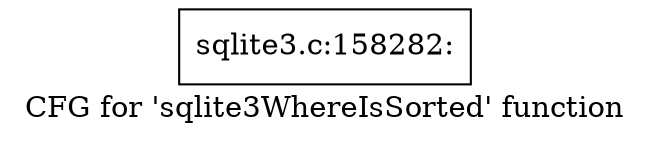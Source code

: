 digraph "CFG for 'sqlite3WhereIsSorted' function" {
	label="CFG for 'sqlite3WhereIsSorted' function";

	Node0x55c0f9c34ed0 [shape=record,label="{sqlite3.c:158282:}"];
}
